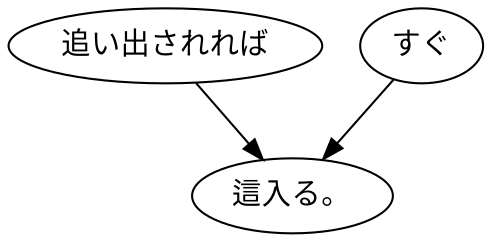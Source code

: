 digraph graph4729 {
	node0 [label="追い出されれば"];
	node1 [label="すぐ"];
	node2 [label="這入る。"];
	node0 -> node2;
	node1 -> node2;
}
